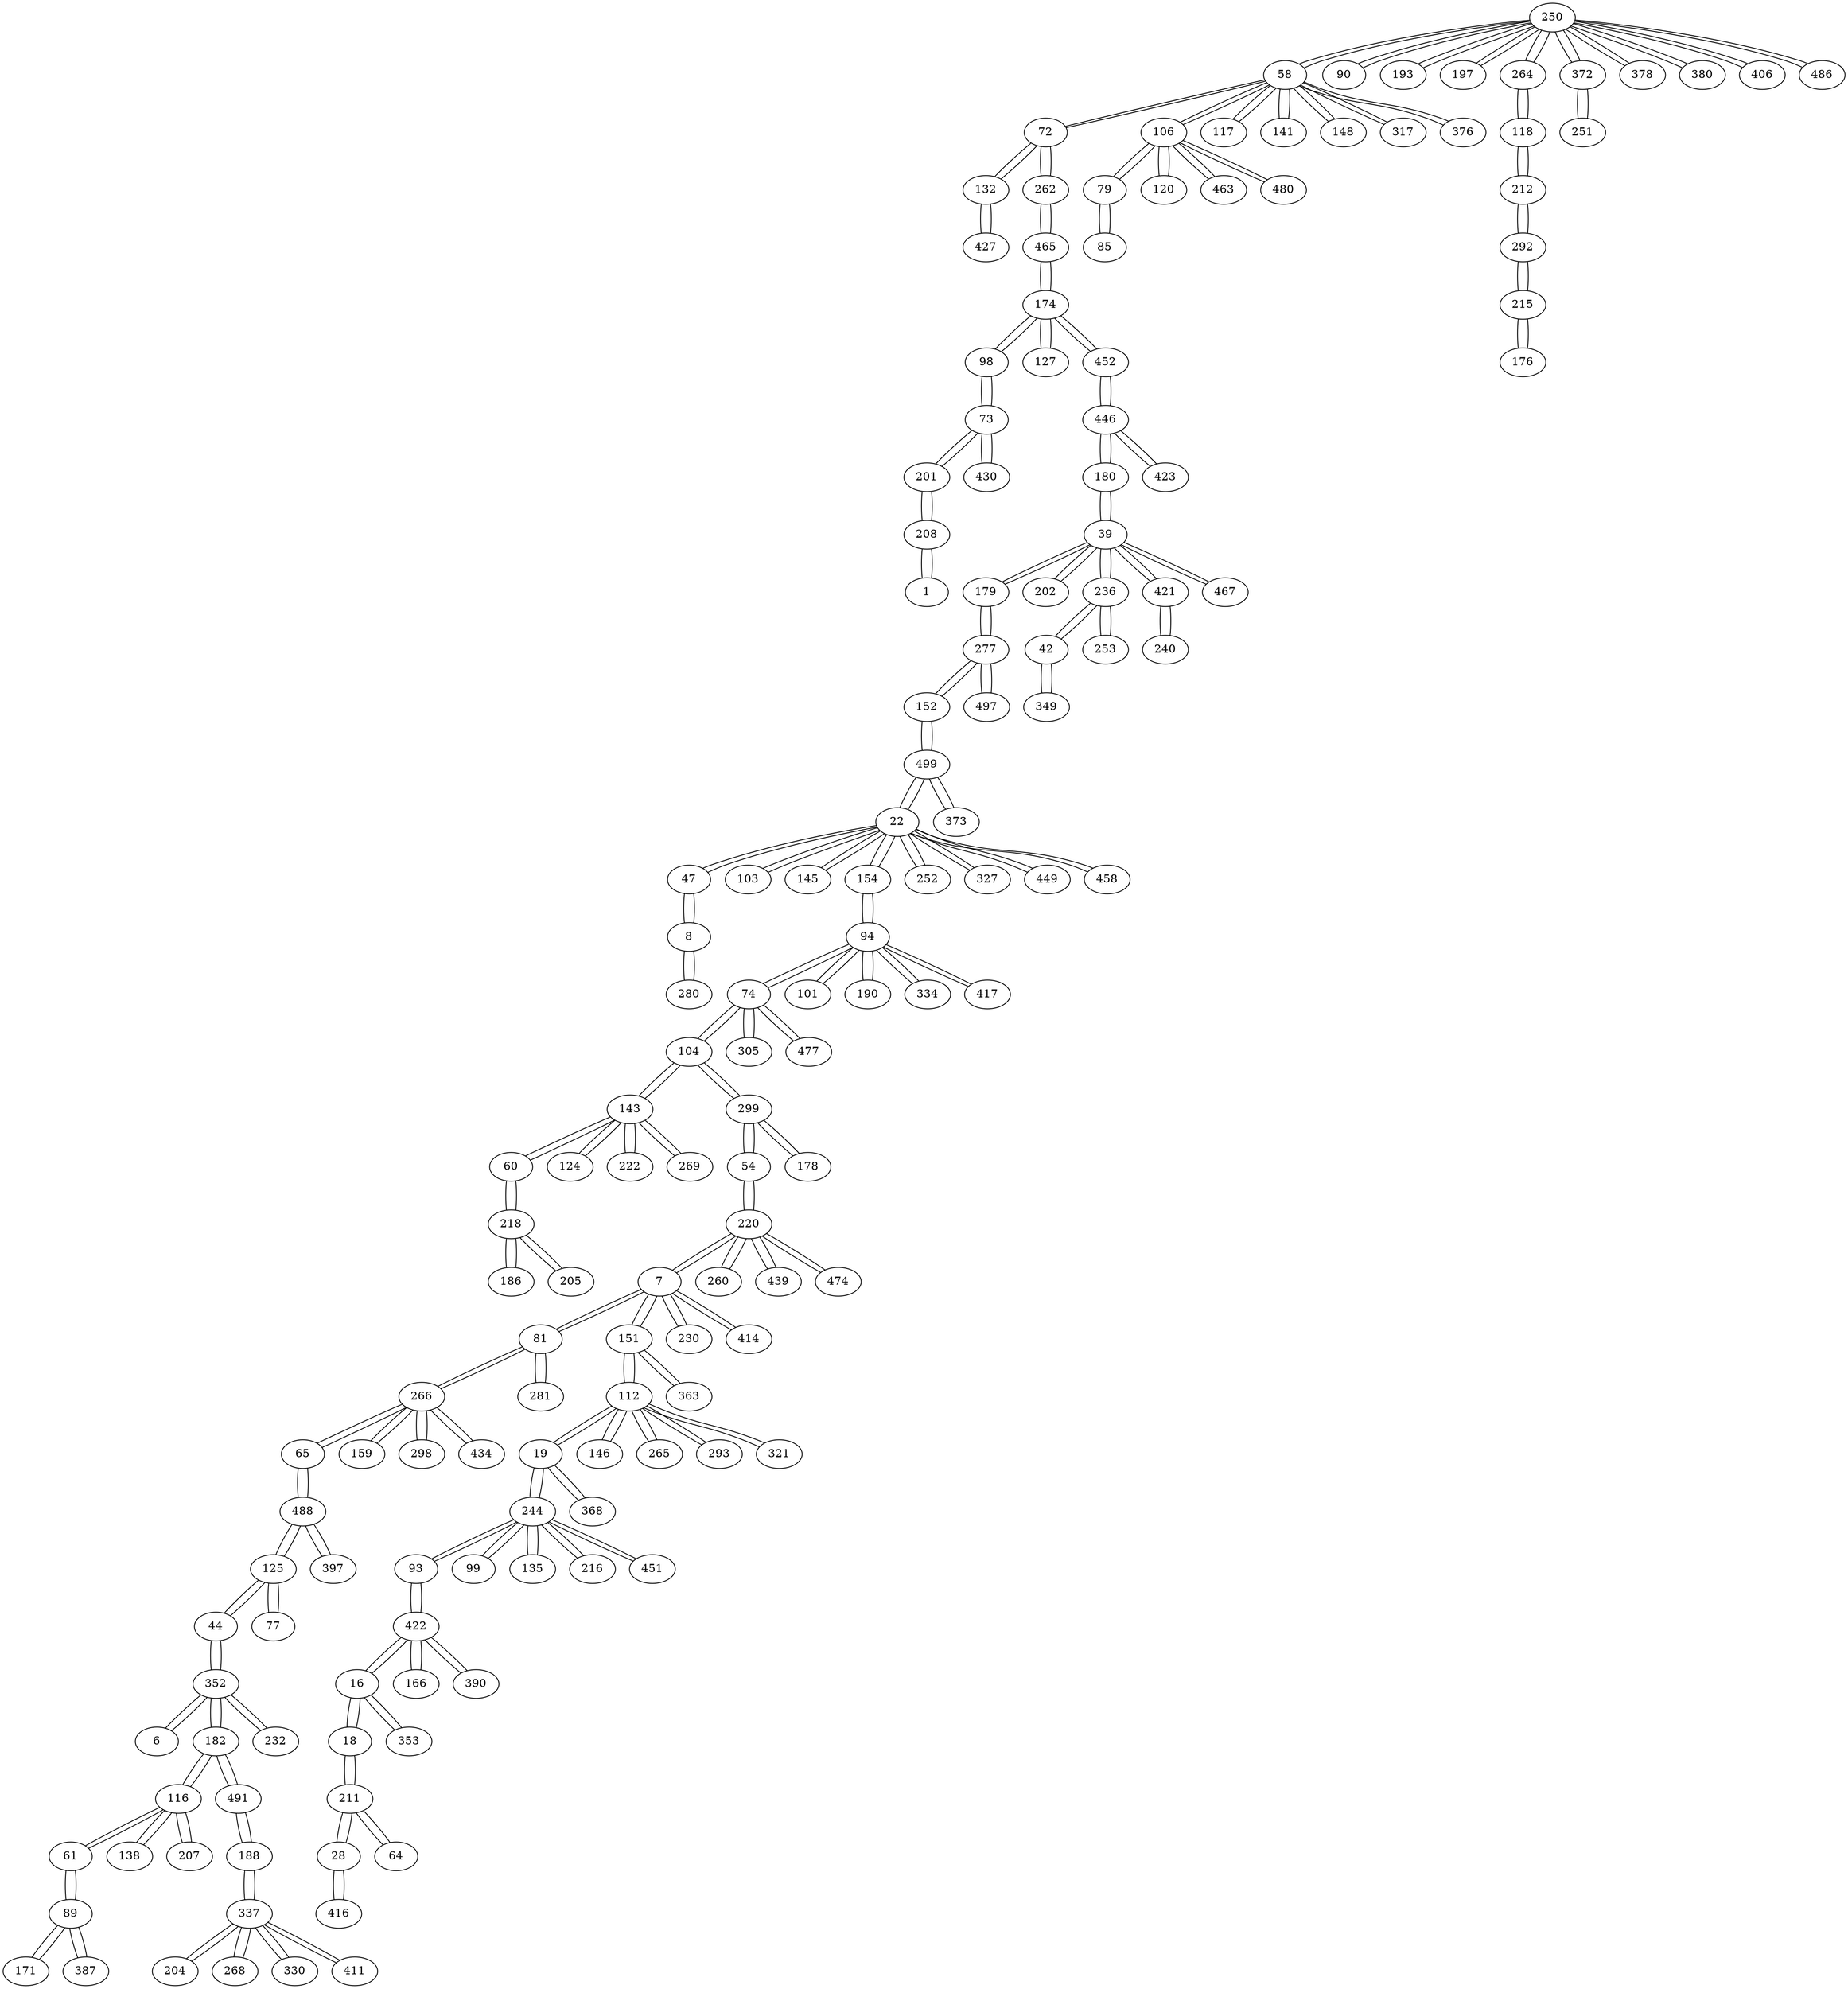 graph {
250 -- 58
250 -- 90
250 -- 193
250 -- 197
250 -- 264
250 -- 372
250 -- 378
250 -- 380
250 -- 406
250 -- 486
58 -- 250
58 -- 72
58 -- 106
58 -- 117
58 -- 141
58 -- 148
58 -- 317
58 -- 376
90 -- 250
193 -- 250
197 -- 250
264 -- 250
264 -- 118
372 -- 250
372 -- 251
378 -- 250
380 -- 250
406 -- 250
486 -- 250
72 -- 58
72 -- 132
72 -- 262
106 -- 58
106 -- 79
106 -- 120
106 -- 463
106 -- 480
117 -- 58
141 -- 58
148 -- 58
317 -- 58
376 -- 58
118 -- 264
118 -- 212
251 -- 372
132 -- 72
132 -- 427
262 -- 72
262 -- 465
79 -- 106
79 -- 85
120 -- 106
463 -- 106
480 -- 106
212 -- 118
212 -- 292
427 -- 132
465 -- 262
465 -- 174
85 -- 79
292 -- 212
292 -- 215
174 -- 465
174 -- 98
174 -- 127
174 -- 452
215 -- 292
215 -- 176
98 -- 174
98 -- 73
127 -- 174
452 -- 174
452 -- 446
176 -- 215
73 -- 98
73 -- 201
73 -- 430
446 -- 452
446 -- 180
446 -- 423
201 -- 73
201 -- 208
430 -- 73
180 -- 446
180 -- 39
423 -- 446
208 -- 201
208 -- 1
39 -- 180
39 -- 179
39 -- 202
39 -- 236
39 -- 421
39 -- 467
1 -- 208
179 -- 39
179 -- 277
202 -- 39
236 -- 39
236 -- 42
236 -- 253
421 -- 39
421 -- 240
467 -- 39
277 -- 179
277 -- 152
277 -- 497
42 -- 236
42 -- 349
253 -- 236
240 -- 421
152 -- 277
152 -- 499
497 -- 277
349 -- 42
499 -- 152
499 -- 22
499 -- 373
22 -- 499
22 -- 47
22 -- 103
22 -- 145
22 -- 154
22 -- 252
22 -- 327
22 -- 449
22 -- 458
373 -- 499
47 -- 22
47 -- 8
103 -- 22
145 -- 22
154 -- 22
154 -- 94
252 -- 22
327 -- 22
449 -- 22
458 -- 22
8 -- 47
8 -- 280
94 -- 154
94 -- 74
94 -- 101
94 -- 190
94 -- 334
94 -- 417
280 -- 8
74 -- 94
74 -- 104
74 -- 305
74 -- 477
101 -- 94
190 -- 94
334 -- 94
417 -- 94
104 -- 74
104 -- 143
104 -- 299
305 -- 74
477 -- 74
143 -- 104
143 -- 60
143 -- 124
143 -- 222
143 -- 269
299 -- 104
299 -- 54
299 -- 178
60 -- 143
60 -- 218
124 -- 143
222 -- 143
269 -- 143
54 -- 299
54 -- 220
178 -- 299
218 -- 60
218 -- 186
218 -- 205
220 -- 54
220 -- 7
220 -- 260
220 -- 439
220 -- 474
186 -- 218
205 -- 218
7 -- 220
7 -- 81
7 -- 151
7 -- 230
7 -- 414
260 -- 220
439 -- 220
474 -- 220
81 -- 7
81 -- 266
81 -- 281
151 -- 7
151 -- 112
151 -- 363
230 -- 7
414 -- 7
266 -- 81
266 -- 65
266 -- 159
266 -- 298
266 -- 434
281 -- 81
112 -- 151
112 -- 19
112 -- 146
112 -- 265
112 -- 293
112 -- 321
363 -- 151
65 -- 266
65 -- 488
159 -- 266
298 -- 266
434 -- 266
19 -- 112
19 -- 244
19 -- 368
146 -- 112
265 -- 112
293 -- 112
321 -- 112
488 -- 65
488 -- 125
488 -- 397
244 -- 19
244 -- 93
244 -- 99
244 -- 135
244 -- 216
244 -- 451
368 -- 19
125 -- 488
125 -- 44
125 -- 77
397 -- 488
93 -- 244
93 -- 422
99 -- 244
135 -- 244
216 -- 244
451 -- 244
44 -- 125
44 -- 352
77 -- 125
422 -- 93
422 -- 16
422 -- 166
422 -- 390
352 -- 44
352 -- 6
352 -- 182
352 -- 232
16 -- 422
16 -- 18
16 -- 353
166 -- 422
390 -- 422
6 -- 352
182 -- 352
182 -- 116
182 -- 491
232 -- 352
18 -- 16
18 -- 211
353 -- 16
116 -- 182
116 -- 61
116 -- 138
116 -- 207
491 -- 182
491 -- 188
211 -- 18
211 -- 28
211 -- 64
61 -- 116
61 -- 89
138 -- 116
207 -- 116
188 -- 491
188 -- 337
28 -- 211
28 -- 416
64 -- 211
89 -- 61
89 -- 171
89 -- 387
337 -- 188
337 -- 204
337 -- 268
337 -- 330
337 -- 411
416 -- 28
171 -- 89
387 -- 89
204 -- 337
268 -- 337
330 -- 337
411 -- 337
}
